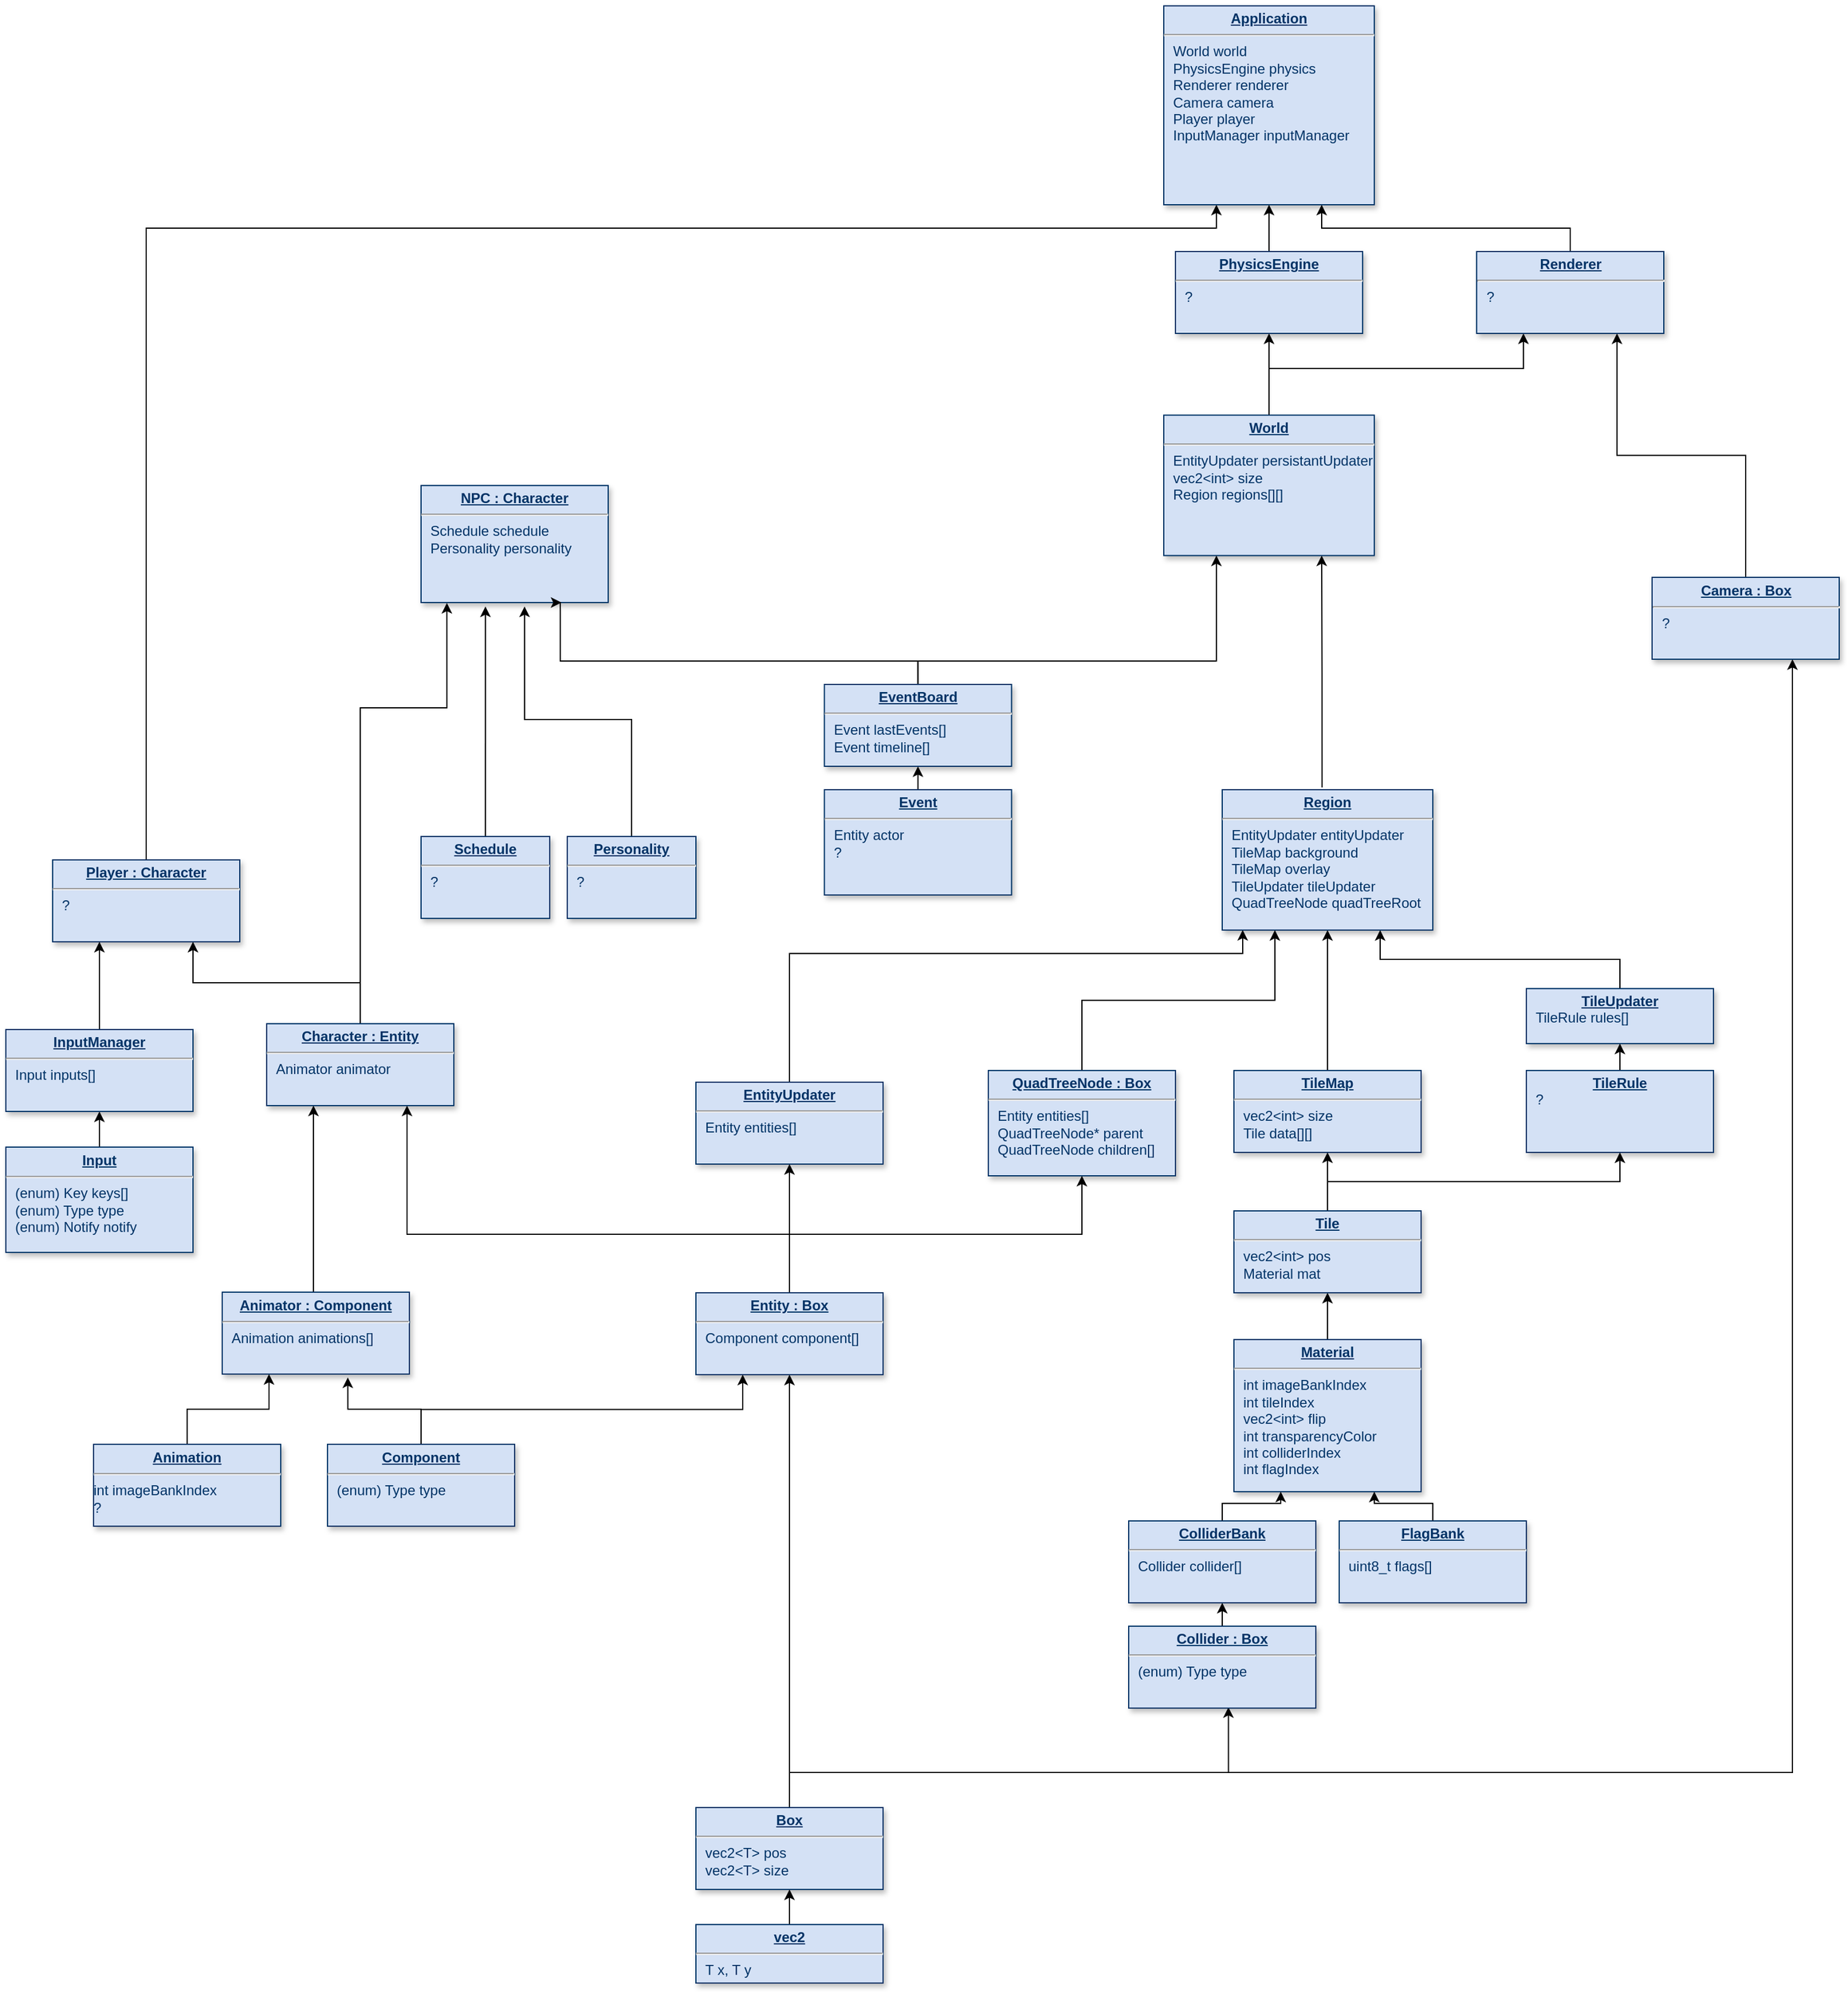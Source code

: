 <mxfile version="10.6.5" type="device"><diagram id="pbcYwBJ8F_FQ5i1mCFEA" name="Page-1"><mxGraphModel dx="2329" dy="2043" grid="1" gridSize="10" guides="1" tooltips="1" connect="1" arrows="1" fold="1" page="1" pageScale="1" pageWidth="827" pageHeight="1169" math="0" shadow="0"><root><mxCell id="0"/><mxCell id="1" parent="0"/><mxCell id="keHO9Vxm9vnt34lYYSG5-1" style="edgeStyle=orthogonalEdgeStyle;rounded=0;orthogonalLoop=1;jettySize=auto;html=1;exitX=0.5;exitY=0;exitDx=0;exitDy=0;entryX=0.5;entryY=1;entryDx=0;entryDy=0;" parent="1" source="keHO9Vxm9vnt34lYYSG5-2" target="keHO9Vxm9vnt34lYYSG5-6" edge="1"><mxGeometry relative="1" as="geometry"/></mxCell><mxCell id="keHO9Vxm9vnt34lYYSG5-2" value="&lt;p style=&quot;margin: 0px ; margin-top: 4px ; text-align: center ; text-decoration: underline&quot;&gt;&lt;strong&gt;vec2&lt;/strong&gt;&lt;/p&gt;&lt;hr&gt;&lt;p style=&quot;margin: 0px ; margin-left: 8px&quot;&gt;T x, T y&lt;/p&gt;" style="verticalAlign=top;align=left;overflow=fill;fontSize=12;fontFamily=Helvetica;html=1;strokeColor=#003366;shadow=1;fillColor=#D4E1F5;fontColor=#003366" parent="1" vertex="1"><mxGeometry x="2330" y="2160" width="160" height="50" as="geometry"/></mxCell><mxCell id="keHO9Vxm9vnt34lYYSG5-3" style="edgeStyle=orthogonalEdgeStyle;rounded=0;orthogonalLoop=1;jettySize=auto;html=1;exitX=0.5;exitY=0;exitDx=0;exitDy=0;entryX=0.5;entryY=1;entryDx=0;entryDy=0;" parent="1" source="keHO9Vxm9vnt34lYYSG5-6" target="keHO9Vxm9vnt34lYYSG5-21" edge="1"><mxGeometry relative="1" as="geometry"><Array as="points"><mxPoint x="2410" y="2060"/></Array></mxGeometry></mxCell><mxCell id="keHO9Vxm9vnt34lYYSG5-4" style="edgeStyle=orthogonalEdgeStyle;rounded=0;orthogonalLoop=1;jettySize=auto;html=1;exitX=0.5;exitY=0;exitDx=0;exitDy=0;entryX=0.75;entryY=1;entryDx=0;entryDy=0;" parent="1" source="keHO9Vxm9vnt34lYYSG5-6" target="keHO9Vxm9vnt34lYYSG5-45" edge="1"><mxGeometry relative="1" as="geometry"><Array as="points"><mxPoint x="2410" y="2030"/><mxPoint x="3268" y="2030"/></Array></mxGeometry></mxCell><mxCell id="keHO9Vxm9vnt34lYYSG5-5" style="edgeStyle=orthogonalEdgeStyle;rounded=0;orthogonalLoop=1;jettySize=auto;html=1;exitX=0.5;exitY=0;exitDx=0;exitDy=0;entryX=0.533;entryY=0.989;entryDx=0;entryDy=0;entryPerimeter=0;" parent="1" source="keHO9Vxm9vnt34lYYSG5-6" target="keHO9Vxm9vnt34lYYSG5-65" edge="1"><mxGeometry relative="1" as="geometry"><Array as="points"><mxPoint x="2410" y="2030"/><mxPoint x="2785" y="2030"/></Array></mxGeometry></mxCell><mxCell id="keHO9Vxm9vnt34lYYSG5-6" value="&lt;p style=&quot;margin: 0px ; margin-top: 4px ; text-align: center ; text-decoration: underline&quot;&gt;&lt;strong&gt;Box&lt;/strong&gt;&lt;/p&gt;&lt;hr&gt;&lt;p style=&quot;margin: 0px ; margin-left: 8px&quot;&gt;vec2&amp;lt;T&amp;gt; pos&lt;/p&gt;&lt;p style=&quot;margin: 0px ; margin-left: 8px&quot;&gt;vec2&amp;lt;T&amp;gt; size&lt;br&gt;&lt;/p&gt;" style="verticalAlign=top;align=left;overflow=fill;fontSize=12;fontFamily=Helvetica;html=1;strokeColor=#003366;shadow=1;fillColor=#D4E1F5;fontColor=#003366" parent="1" vertex="1"><mxGeometry x="2330" y="2060" width="160" height="70" as="geometry"/></mxCell><mxCell id="keHO9Vxm9vnt34lYYSG5-7" style="edgeStyle=orthogonalEdgeStyle;rounded=0;orthogonalLoop=1;jettySize=auto;html=1;exitX=0.5;exitY=0;exitDx=0;exitDy=0;entryX=0.5;entryY=1;entryDx=0;entryDy=0;" parent="1" source="keHO9Vxm9vnt34lYYSG5-8" target="keHO9Vxm9vnt34lYYSG5-11" edge="1"><mxGeometry relative="1" as="geometry"/></mxCell><mxCell id="keHO9Vxm9vnt34lYYSG5-8" value="&lt;p style=&quot;margin: 0px ; margin-top: 4px ; text-align: center ; text-decoration: underline&quot;&gt;&lt;strong&gt;Material&lt;/strong&gt;&lt;/p&gt;&lt;hr&gt;&lt;p style=&quot;margin: 0px ; margin-left: 8px&quot;&gt;int imageBankIndex&lt;/p&gt;&lt;p style=&quot;margin: 0px ; margin-left: 8px&quot;&gt;int tileIndex&lt;/p&gt;&lt;p style=&quot;margin: 0px ; margin-left: 8px&quot;&gt;vec2&amp;lt;int&amp;gt; flip&lt;/p&gt;&lt;p style=&quot;margin: 0px ; margin-left: 8px&quot;&gt;int transparencyColor&lt;/p&gt;&lt;p style=&quot;margin: 0px ; margin-left: 8px&quot;&gt;int colliderIndex&lt;/p&gt;&lt;p style=&quot;margin: 0px ; margin-left: 8px&quot;&gt;int flagIndex&lt;/p&gt;" style="verticalAlign=top;align=left;overflow=fill;fontSize=12;fontFamily=Helvetica;html=1;strokeColor=#003366;shadow=1;fillColor=#D4E1F5;fontColor=#003366" parent="1" vertex="1"><mxGeometry x="2790" y="1660" width="160" height="130" as="geometry"/></mxCell><mxCell id="keHO9Vxm9vnt34lYYSG5-9" style="edgeStyle=orthogonalEdgeStyle;rounded=0;orthogonalLoop=1;jettySize=auto;html=1;exitX=0.5;exitY=0;exitDx=0;exitDy=0;entryX=0.5;entryY=1;entryDx=0;entryDy=0;" parent="1" source="keHO9Vxm9vnt34lYYSG5-11" target="keHO9Vxm9vnt34lYYSG5-13" edge="1"><mxGeometry relative="1" as="geometry"/></mxCell><mxCell id="keHO9Vxm9vnt34lYYSG5-10" style="edgeStyle=orthogonalEdgeStyle;rounded=0;orthogonalLoop=1;jettySize=auto;html=1;exitX=0.5;exitY=0;exitDx=0;exitDy=0;entryX=0.5;entryY=1;entryDx=0;entryDy=0;" parent="1" source="keHO9Vxm9vnt34lYYSG5-11" target="keHO9Vxm9vnt34lYYSG5-15" edge="1"><mxGeometry relative="1" as="geometry"/></mxCell><mxCell id="keHO9Vxm9vnt34lYYSG5-11" value="&lt;p style=&quot;margin: 0px ; margin-top: 4px ; text-align: center ; text-decoration: underline&quot;&gt;&lt;strong&gt;Tile&lt;/strong&gt;&lt;/p&gt;&lt;hr&gt;&lt;p style=&quot;margin: 0px ; margin-left: 8px&quot;&gt;vec2&amp;lt;int&amp;gt; pos&lt;/p&gt;&lt;p style=&quot;margin: 0px ; margin-left: 8px&quot;&gt;Material mat&lt;/p&gt;" style="verticalAlign=top;align=left;overflow=fill;fontSize=12;fontFamily=Helvetica;html=1;strokeColor=#003366;shadow=1;fillColor=#D4E1F5;fontColor=#003366" parent="1" vertex="1"><mxGeometry x="2790" y="1550" width="160" height="70" as="geometry"/></mxCell><mxCell id="keHO9Vxm9vnt34lYYSG5-12" style="edgeStyle=orthogonalEdgeStyle;rounded=0;orthogonalLoop=1;jettySize=auto;html=1;exitX=0.5;exitY=0;exitDx=0;exitDy=0;entryX=0.5;entryY=1;entryDx=0;entryDy=0;" parent="1" source="keHO9Vxm9vnt34lYYSG5-13" target="keHO9Vxm9vnt34lYYSG5-40" edge="1"><mxGeometry relative="1" as="geometry"/></mxCell><mxCell id="keHO9Vxm9vnt34lYYSG5-13" value="&lt;p style=&quot;margin: 0px ; margin-top: 4px ; text-align: center ; text-decoration: underline&quot;&gt;&lt;strong&gt;TileMap&lt;/strong&gt;&lt;/p&gt;&lt;hr&gt;&lt;p style=&quot;margin: 0px ; margin-left: 8px&quot;&gt;vec2&amp;lt;int&amp;gt; size&lt;/p&gt;&lt;p style=&quot;margin: 0px ; margin-left: 8px&quot;&gt;Tile data[][]&lt;/p&gt;" style="verticalAlign=top;align=left;overflow=fill;fontSize=12;fontFamily=Helvetica;html=1;strokeColor=#003366;shadow=1;fillColor=#D4E1F5;fontColor=#003366" parent="1" vertex="1"><mxGeometry x="2790" y="1430" width="160" height="70" as="geometry"/></mxCell><mxCell id="keHO9Vxm9vnt34lYYSG5-14" style="edgeStyle=orthogonalEdgeStyle;rounded=0;orthogonalLoop=1;jettySize=auto;html=1;exitX=0.5;exitY=0;exitDx=0;exitDy=0;entryX=0.5;entryY=1;entryDx=0;entryDy=0;" parent="1" source="keHO9Vxm9vnt34lYYSG5-15" target="keHO9Vxm9vnt34lYYSG5-17" edge="1"><mxGeometry relative="1" as="geometry"/></mxCell><mxCell id="keHO9Vxm9vnt34lYYSG5-15" value="&lt;p style=&quot;margin: 0px ; margin-top: 4px ; text-align: center ; text-decoration: underline&quot;&gt;&lt;strong&gt;TileRule&lt;/strong&gt;&lt;/p&gt;&lt;p style=&quot;margin: 0px ; margin-left: 8px&quot;&gt;?&lt;/p&gt;" style="verticalAlign=top;align=left;overflow=fill;fontSize=12;fontFamily=Helvetica;html=1;strokeColor=#003366;shadow=1;fillColor=#D4E1F5;fontColor=#003366" parent="1" vertex="1"><mxGeometry x="3040" y="1430" width="160" height="70" as="geometry"/></mxCell><mxCell id="keHO9Vxm9vnt34lYYSG5-16" style="edgeStyle=orthogonalEdgeStyle;rounded=0;orthogonalLoop=1;jettySize=auto;html=1;exitX=0.5;exitY=0;exitDx=0;exitDy=0;entryX=0.75;entryY=1;entryDx=0;entryDy=0;" parent="1" source="keHO9Vxm9vnt34lYYSG5-17" target="keHO9Vxm9vnt34lYYSG5-40" edge="1"><mxGeometry relative="1" as="geometry"/></mxCell><mxCell id="keHO9Vxm9vnt34lYYSG5-17" value="&lt;p style=&quot;margin: 0px ; margin-top: 4px ; text-align: center ; text-decoration: underline&quot;&gt;&lt;strong&gt;TileUpdater&lt;/strong&gt;&lt;/p&gt;&lt;p style=&quot;margin: 0px ; margin-left: 8px&quot;&gt;TileRule rules[]&lt;/p&gt;" style="verticalAlign=top;align=left;overflow=fill;fontSize=12;fontFamily=Helvetica;html=1;strokeColor=#003366;shadow=1;fillColor=#D4E1F5;fontColor=#003366" parent="1" vertex="1"><mxGeometry x="3040" y="1360" width="160" height="47" as="geometry"/></mxCell><mxCell id="keHO9Vxm9vnt34lYYSG5-18" style="edgeStyle=orthogonalEdgeStyle;rounded=0;orthogonalLoop=1;jettySize=auto;html=1;exitX=0.5;exitY=0;exitDx=0;exitDy=0;entryX=0.5;entryY=1;entryDx=0;entryDy=0;" parent="1" source="keHO9Vxm9vnt34lYYSG5-21" target="keHO9Vxm9vnt34lYYSG5-30" edge="1"><mxGeometry relative="1" as="geometry"/></mxCell><mxCell id="keHO9Vxm9vnt34lYYSG5-19" style="edgeStyle=orthogonalEdgeStyle;rounded=0;orthogonalLoop=1;jettySize=auto;html=1;exitX=0.5;exitY=0;exitDx=0;exitDy=0;entryX=0.5;entryY=1;entryDx=0;entryDy=0;" parent="1" source="keHO9Vxm9vnt34lYYSG5-21" target="keHO9Vxm9vnt34lYYSG5-38" edge="1"><mxGeometry relative="1" as="geometry"><Array as="points"><mxPoint x="2410" y="1540"/><mxPoint x="2410" y="1540"/></Array></mxGeometry></mxCell><mxCell id="keHO9Vxm9vnt34lYYSG5-20" style="edgeStyle=orthogonalEdgeStyle;rounded=0;orthogonalLoop=1;jettySize=auto;html=1;exitX=0.5;exitY=0;exitDx=0;exitDy=0;entryX=0.75;entryY=1;entryDx=0;entryDy=0;" parent="1" source="keHO9Vxm9vnt34lYYSG5-21" target="keHO9Vxm9vnt34lYYSG5-33" edge="1"><mxGeometry relative="1" as="geometry"><Array as="points"><mxPoint x="2410" y="1570"/><mxPoint x="2083" y="1570"/></Array></mxGeometry></mxCell><mxCell id="keHO9Vxm9vnt34lYYSG5-21" value="&lt;p style=&quot;margin: 0px ; margin-top: 4px ; text-align: center ; text-decoration: underline&quot;&gt;&lt;strong&gt;Entity : Box&lt;/strong&gt;&lt;/p&gt;&lt;hr&gt;&lt;p style=&quot;margin: 0px ; margin-left: 8px&quot;&gt;Component component[]&lt;/p&gt;" style="verticalAlign=top;align=left;overflow=fill;fontSize=12;fontFamily=Helvetica;html=1;strokeColor=#003366;shadow=1;fillColor=#D4E1F5;fontColor=#003366" parent="1" vertex="1"><mxGeometry x="2330" y="1620" width="160" height="70" as="geometry"/></mxCell><mxCell id="keHO9Vxm9vnt34lYYSG5-22" style="edgeStyle=orthogonalEdgeStyle;rounded=0;orthogonalLoop=1;jettySize=auto;html=1;exitX=0.5;exitY=0;exitDx=0;exitDy=0;entryX=0.671;entryY=1.041;entryDx=0;entryDy=0;entryPerimeter=0;" parent="1" source="keHO9Vxm9vnt34lYYSG5-24" target="keHO9Vxm9vnt34lYYSG5-28" edge="1"><mxGeometry relative="1" as="geometry"/></mxCell><mxCell id="keHO9Vxm9vnt34lYYSG5-23" style="edgeStyle=orthogonalEdgeStyle;rounded=0;orthogonalLoop=1;jettySize=auto;html=1;exitX=0.5;exitY=0;exitDx=0;exitDy=0;entryX=0.25;entryY=1;entryDx=0;entryDy=0;" parent="1" source="keHO9Vxm9vnt34lYYSG5-24" target="keHO9Vxm9vnt34lYYSG5-21" edge="1"><mxGeometry relative="1" as="geometry"/></mxCell><mxCell id="keHO9Vxm9vnt34lYYSG5-24" value="&lt;p style=&quot;margin: 0px ; margin-top: 4px ; text-align: center ; text-decoration: underline&quot;&gt;&lt;strong&gt;Component&lt;/strong&gt;&lt;/p&gt;&lt;hr&gt;&lt;p style=&quot;margin: 0px ; margin-left: 8px&quot;&gt;(enum) Type type&lt;/p&gt;" style="verticalAlign=top;align=left;overflow=fill;fontSize=12;fontFamily=Helvetica;html=1;strokeColor=#003366;shadow=1;fillColor=#D4E1F5;fontColor=#003366" parent="1" vertex="1"><mxGeometry x="2015" y="1749.5" width="160" height="70" as="geometry"/></mxCell><mxCell id="keHO9Vxm9vnt34lYYSG5-25" style="edgeStyle=orthogonalEdgeStyle;rounded=0;orthogonalLoop=1;jettySize=auto;html=1;exitX=0.5;exitY=0;exitDx=0;exitDy=0;entryX=0.25;entryY=1;entryDx=0;entryDy=0;" parent="1" source="keHO9Vxm9vnt34lYYSG5-26" target="keHO9Vxm9vnt34lYYSG5-28" edge="1"><mxGeometry relative="1" as="geometry"/></mxCell><mxCell id="keHO9Vxm9vnt34lYYSG5-26" value="&lt;p style=&quot;margin: 0px ; margin-top: 4px ; text-align: center ; text-decoration: underline&quot;&gt;&lt;strong&gt;Animation&lt;/strong&gt;&lt;/p&gt;&lt;hr&gt;int imageBankIndex&lt;br&gt;&lt;span&gt;?&lt;/span&gt;&lt;br&gt;" style="verticalAlign=top;align=left;overflow=fill;fontSize=12;fontFamily=Helvetica;html=1;strokeColor=#003366;shadow=1;fillColor=#D4E1F5;fontColor=#003366" parent="1" vertex="1"><mxGeometry x="1815" y="1749.5" width="160" height="70" as="geometry"/></mxCell><mxCell id="keHO9Vxm9vnt34lYYSG5-27" style="edgeStyle=orthogonalEdgeStyle;rounded=0;orthogonalLoop=1;jettySize=auto;html=1;exitX=0.5;exitY=0;exitDx=0;exitDy=0;entryX=0.25;entryY=1;entryDx=0;entryDy=0;" parent="1" source="keHO9Vxm9vnt34lYYSG5-28" target="keHO9Vxm9vnt34lYYSG5-33" edge="1"><mxGeometry relative="1" as="geometry"><Array as="points"><mxPoint x="2003" y="1619"/></Array><mxPoint x="2382.333" y="1459.833" as="targetPoint"/></mxGeometry></mxCell><mxCell id="keHO9Vxm9vnt34lYYSG5-28" value="&lt;p style=&quot;margin: 0px ; margin-top: 4px ; text-align: center ; text-decoration: underline&quot;&gt;&lt;strong&gt;Animator : Component&lt;/strong&gt;&lt;/p&gt;&lt;hr&gt;&lt;p style=&quot;margin: 0px ; margin-left: 8px&quot;&gt;Animation animations[]&lt;/p&gt;" style="verticalAlign=top;align=left;overflow=fill;fontSize=12;fontFamily=Helvetica;html=1;strokeColor=#003366;shadow=1;fillColor=#D4E1F5;fontColor=#003366" parent="1" vertex="1"><mxGeometry x="1925" y="1619.5" width="160" height="70" as="geometry"/></mxCell><mxCell id="keHO9Vxm9vnt34lYYSG5-29" style="edgeStyle=orthogonalEdgeStyle;rounded=0;orthogonalLoop=1;jettySize=auto;html=1;exitX=0.5;exitY=0;exitDx=0;exitDy=0;entryX=0.25;entryY=1;entryDx=0;entryDy=0;" parent="1" source="keHO9Vxm9vnt34lYYSG5-30" target="keHO9Vxm9vnt34lYYSG5-40" edge="1"><mxGeometry relative="1" as="geometry"/></mxCell><mxCell id="keHO9Vxm9vnt34lYYSG5-30" value="&lt;p style=&quot;margin: 0px ; margin-top: 4px ; text-align: center ; text-decoration: underline&quot;&gt;&lt;strong&gt;QuadTreeNode : Box&lt;/strong&gt;&lt;/p&gt;&lt;hr&gt;&lt;p style=&quot;margin: 0px ; margin-left: 8px&quot;&gt;Entity entities[]&lt;/p&gt;&lt;p style=&quot;margin: 0px ; margin-left: 8px&quot;&gt;QuadTreeNode* parent&lt;br&gt;&lt;/p&gt;&lt;p style=&quot;margin: 0px ; margin-left: 8px&quot;&gt;QuadTreeNode children[]&lt;/p&gt;" style="verticalAlign=top;align=left;overflow=fill;fontSize=12;fontFamily=Helvetica;html=1;strokeColor=#003366;shadow=1;fillColor=#D4E1F5;fontColor=#003366" parent="1" vertex="1"><mxGeometry x="2580" y="1430" width="160" height="90" as="geometry"/></mxCell><mxCell id="keHO9Vxm9vnt34lYYSG5-31" style="edgeStyle=orthogonalEdgeStyle;rounded=0;orthogonalLoop=1;jettySize=auto;html=1;exitX=0.5;exitY=0;exitDx=0;exitDy=0;entryX=0.138;entryY=1.004;entryDx=0;entryDy=0;entryPerimeter=0;" parent="1" source="keHO9Vxm9vnt34lYYSG5-33" target="keHO9Vxm9vnt34lYYSG5-34" edge="1"><mxGeometry relative="1" as="geometry"><Array as="points"><mxPoint x="2043" y="1120"/><mxPoint x="2117" y="1120"/></Array></mxGeometry></mxCell><mxCell id="keHO9Vxm9vnt34lYYSG5-32" style="edgeStyle=orthogonalEdgeStyle;rounded=0;orthogonalLoop=1;jettySize=auto;html=1;exitX=0.5;exitY=0;exitDx=0;exitDy=0;entryX=0.75;entryY=1;entryDx=0;entryDy=0;" parent="1" source="keHO9Vxm9vnt34lYYSG5-33" target="keHO9Vxm9vnt34lYYSG5-36" edge="1"><mxGeometry relative="1" as="geometry"/></mxCell><mxCell id="keHO9Vxm9vnt34lYYSG5-33" value="&lt;p style=&quot;margin: 0px ; margin-top: 4px ; text-align: center ; text-decoration: underline&quot;&gt;&lt;strong&gt;Character : Entity&lt;/strong&gt;&lt;/p&gt;&lt;hr&gt;&lt;p style=&quot;margin: 0px ; margin-left: 8px&quot;&gt;Animator animator&lt;/p&gt;" style="verticalAlign=top;align=left;overflow=fill;fontSize=12;fontFamily=Helvetica;html=1;strokeColor=#003366;shadow=1;fillColor=#D4E1F5;fontColor=#003366" parent="1" vertex="1"><mxGeometry x="1963" y="1390" width="160" height="70" as="geometry"/></mxCell><mxCell id="keHO9Vxm9vnt34lYYSG5-34" value="&lt;p style=&quot;margin: 0px ; margin-top: 4px ; text-align: center ; text-decoration: underline&quot;&gt;&lt;strong&gt;NPC : Character&lt;/strong&gt;&lt;/p&gt;&lt;hr&gt;&lt;p style=&quot;margin: 0px ; margin-left: 8px&quot;&gt;Schedule schedule&lt;/p&gt;&lt;p style=&quot;margin: 0px ; margin-left: 8px&quot;&gt;Personality personality&lt;/p&gt;" style="verticalAlign=top;align=left;overflow=fill;fontSize=12;fontFamily=Helvetica;html=1;strokeColor=#003366;shadow=1;fillColor=#D4E1F5;fontColor=#003366" parent="1" vertex="1"><mxGeometry x="2095" y="930" width="160" height="100" as="geometry"/></mxCell><mxCell id="keHO9Vxm9vnt34lYYSG5-35" style="edgeStyle=orthogonalEdgeStyle;rounded=0;orthogonalLoop=1;jettySize=auto;html=1;exitX=0.5;exitY=0;exitDx=0;exitDy=0;entryX=0.25;entryY=1;entryDx=0;entryDy=0;" parent="1" source="keHO9Vxm9vnt34lYYSG5-36" target="keHO9Vxm9vnt34lYYSG5-50" edge="1"><mxGeometry relative="1" as="geometry"><Array as="points"><mxPoint x="1860" y="710"/><mxPoint x="2775" y="710"/></Array></mxGeometry></mxCell><mxCell id="keHO9Vxm9vnt34lYYSG5-36" value="&lt;p style=&quot;margin: 0px ; margin-top: 4px ; text-align: center ; text-decoration: underline&quot;&gt;&lt;strong&gt;Player : Character&lt;/strong&gt;&lt;/p&gt;&lt;hr&gt;&lt;p style=&quot;margin: 0px ; margin-left: 8px&quot;&gt;?&lt;/p&gt;" style="verticalAlign=top;align=left;overflow=fill;fontSize=12;fontFamily=Helvetica;html=1;strokeColor=#003366;shadow=1;fillColor=#D4E1F5;fontColor=#003366" parent="1" vertex="1"><mxGeometry x="1780" y="1250" width="160" height="70" as="geometry"/></mxCell><mxCell id="keHO9Vxm9vnt34lYYSG5-70" style="edgeStyle=orthogonalEdgeStyle;rounded=0;orthogonalLoop=1;jettySize=auto;html=1;exitX=0.5;exitY=0;exitDx=0;exitDy=0;entryX=0.097;entryY=0.999;entryDx=0;entryDy=0;entryPerimeter=0;" parent="1" source="keHO9Vxm9vnt34lYYSG5-38" target="keHO9Vxm9vnt34lYYSG5-40" edge="1"><mxGeometry relative="1" as="geometry"><Array as="points"><mxPoint x="2410" y="1330"/><mxPoint x="2798" y="1330"/></Array></mxGeometry></mxCell><mxCell id="keHO9Vxm9vnt34lYYSG5-38" value="&lt;p style=&quot;margin: 0px ; margin-top: 4px ; text-align: center ; text-decoration: underline&quot;&gt;&lt;strong&gt;EntityUpdater&lt;/strong&gt;&lt;/p&gt;&lt;hr&gt;&lt;p style=&quot;margin: 0px ; margin-left: 8px&quot;&gt;Entity entities[]&lt;/p&gt;" style="verticalAlign=top;align=left;overflow=fill;fontSize=12;fontFamily=Helvetica;html=1;strokeColor=#003366;shadow=1;fillColor=#D4E1F5;fontColor=#003366" parent="1" vertex="1"><mxGeometry x="2330" y="1440" width="160" height="70" as="geometry"/></mxCell><mxCell id="keHO9Vxm9vnt34lYYSG5-39" style="edgeStyle=orthogonalEdgeStyle;rounded=0;orthogonalLoop=1;jettySize=auto;html=1;entryX=0.75;entryY=1;entryDx=0;entryDy=0;exitX=0.474;exitY=-0.017;exitDx=0;exitDy=0;exitPerimeter=0;" parent="1" source="keHO9Vxm9vnt34lYYSG5-40" target="keHO9Vxm9vnt34lYYSG5-43" edge="1"><mxGeometry relative="1" as="geometry"><mxPoint x="2865" y="1150" as="sourcePoint"/></mxGeometry></mxCell><mxCell id="keHO9Vxm9vnt34lYYSG5-40" value="&lt;p style=&quot;margin: 0px ; margin-top: 4px ; text-align: center ; text-decoration: underline&quot;&gt;&lt;strong&gt;Region&lt;/strong&gt;&lt;/p&gt;&lt;hr&gt;&lt;p style=&quot;margin: 0px ; margin-left: 8px&quot;&gt;EntityUpdater entityUpdater&lt;/p&gt;&lt;p style=&quot;margin: 0px ; margin-left: 8px&quot;&gt;TileMap background&lt;/p&gt;&lt;p style=&quot;margin: 0px ; margin-left: 8px&quot;&gt;TileMap overlay&lt;/p&gt;&lt;p style=&quot;margin: 0px ; margin-left: 8px&quot;&gt;TileUpdater tileUpdater&lt;/p&gt;&lt;p style=&quot;margin: 0px ; margin-left: 8px&quot;&gt;QuadTreeNode quadTreeRoot&lt;/p&gt;" style="verticalAlign=top;align=left;overflow=fill;fontSize=12;fontFamily=Helvetica;html=1;strokeColor=#003366;shadow=1;fillColor=#D4E1F5;fontColor=#003366" parent="1" vertex="1"><mxGeometry x="2780" y="1190" width="180" height="120" as="geometry"/></mxCell><mxCell id="keHO9Vxm9vnt34lYYSG5-41" style="edgeStyle=orthogonalEdgeStyle;rounded=0;orthogonalLoop=1;jettySize=auto;html=1;exitX=0.5;exitY=0;exitDx=0;exitDy=0;entryX=0.25;entryY=1;entryDx=0;entryDy=0;" parent="1" source="keHO9Vxm9vnt34lYYSG5-43" target="keHO9Vxm9vnt34lYYSG5-47" edge="1"><mxGeometry relative="1" as="geometry"><Array as="points"><mxPoint x="2820" y="830"/><mxPoint x="3038" y="830"/></Array></mxGeometry></mxCell><mxCell id="keHO9Vxm9vnt34lYYSG5-42" style="edgeStyle=orthogonalEdgeStyle;rounded=0;orthogonalLoop=1;jettySize=auto;html=1;exitX=0.5;exitY=0;exitDx=0;exitDy=0;entryX=0.5;entryY=1;entryDx=0;entryDy=0;" parent="1" source="keHO9Vxm9vnt34lYYSG5-43" target="keHO9Vxm9vnt34lYYSG5-49" edge="1"><mxGeometry relative="1" as="geometry"/></mxCell><mxCell id="keHO9Vxm9vnt34lYYSG5-43" value="&lt;p style=&quot;margin: 0px ; margin-top: 4px ; text-align: center ; text-decoration: underline&quot;&gt;&lt;strong&gt;World&lt;/strong&gt;&lt;/p&gt;&lt;hr&gt;&lt;p style=&quot;margin: 0px ; margin-left: 8px&quot;&gt;EntityUpdater persistantUpdater&lt;/p&gt;&lt;p style=&quot;margin: 0px ; margin-left: 8px&quot;&gt;vec2&amp;lt;int&amp;gt; size&lt;/p&gt;&lt;p style=&quot;margin: 0px ; margin-left: 8px&quot;&gt;Region regions[][]&lt;/p&gt;" style="verticalAlign=top;align=left;overflow=fill;fontSize=12;fontFamily=Helvetica;html=1;strokeColor=#003366;shadow=1;fillColor=#D4E1F5;fontColor=#003366" parent="1" vertex="1"><mxGeometry x="2730" y="869.833" width="180" height="120" as="geometry"/></mxCell><mxCell id="keHO9Vxm9vnt34lYYSG5-44" style="edgeStyle=orthogonalEdgeStyle;rounded=0;orthogonalLoop=1;jettySize=auto;html=1;exitX=0.5;exitY=0;exitDx=0;exitDy=0;entryX=0.75;entryY=1;entryDx=0;entryDy=0;" parent="1" source="keHO9Vxm9vnt34lYYSG5-45" target="keHO9Vxm9vnt34lYYSG5-47" edge="1"><mxGeometry relative="1" as="geometry"/></mxCell><mxCell id="keHO9Vxm9vnt34lYYSG5-45" value="&lt;p style=&quot;margin: 0px ; margin-top: 4px ; text-align: center ; text-decoration: underline&quot;&gt;&lt;strong&gt;Camera : Box&lt;/strong&gt;&lt;/p&gt;&lt;hr&gt;&lt;p style=&quot;margin: 0px ; margin-left: 8px&quot;&gt;?&lt;/p&gt;" style="verticalAlign=top;align=left;overflow=fill;fontSize=12;fontFamily=Helvetica;html=1;strokeColor=#003366;shadow=1;fillColor=#D4E1F5;fontColor=#003366" parent="1" vertex="1"><mxGeometry x="3147.5" y="1008.5" width="160" height="70" as="geometry"/></mxCell><mxCell id="keHO9Vxm9vnt34lYYSG5-46" style="edgeStyle=orthogonalEdgeStyle;rounded=0;orthogonalLoop=1;jettySize=auto;html=1;exitX=0.5;exitY=0;exitDx=0;exitDy=0;entryX=0.75;entryY=1;entryDx=0;entryDy=0;" parent="1" source="keHO9Vxm9vnt34lYYSG5-47" target="keHO9Vxm9vnt34lYYSG5-50" edge="1"><mxGeometry relative="1" as="geometry"><Array as="points"><mxPoint x="3077" y="730"/><mxPoint x="3077" y="710"/><mxPoint x="2865" y="710"/></Array></mxGeometry></mxCell><mxCell id="keHO9Vxm9vnt34lYYSG5-47" value="&lt;p style=&quot;margin: 0px ; margin-top: 4px ; text-align: center ; text-decoration: underline&quot;&gt;&lt;strong&gt;Renderer&lt;/strong&gt;&lt;/p&gt;&lt;hr&gt;&lt;p style=&quot;margin: 0px ; margin-left: 8px&quot;&gt;?&lt;/p&gt;" style="verticalAlign=top;align=left;overflow=fill;fontSize=12;fontFamily=Helvetica;html=1;strokeColor=#003366;shadow=1;fillColor=#D4E1F5;fontColor=#003366" parent="1" vertex="1"><mxGeometry x="2997.5" y="730" width="160" height="70" as="geometry"/></mxCell><mxCell id="keHO9Vxm9vnt34lYYSG5-48" style="edgeStyle=orthogonalEdgeStyle;rounded=0;orthogonalLoop=1;jettySize=auto;html=1;exitX=0.5;exitY=0;exitDx=0;exitDy=0;entryX=0.5;entryY=1;entryDx=0;entryDy=0;" parent="1" source="keHO9Vxm9vnt34lYYSG5-49" target="keHO9Vxm9vnt34lYYSG5-50" edge="1"><mxGeometry relative="1" as="geometry"/></mxCell><mxCell id="keHO9Vxm9vnt34lYYSG5-49" value="&lt;p style=&quot;margin: 0px ; margin-top: 4px ; text-align: center ; text-decoration: underline&quot;&gt;&lt;strong&gt;PhysicsEngine&lt;/strong&gt;&lt;/p&gt;&lt;hr&gt;&lt;p style=&quot;margin: 0px ; margin-left: 8px&quot;&gt;?&lt;/p&gt;" style="verticalAlign=top;align=left;overflow=fill;fontSize=12;fontFamily=Helvetica;html=1;strokeColor=#003366;shadow=1;fillColor=#D4E1F5;fontColor=#003366" parent="1" vertex="1"><mxGeometry x="2740" y="730" width="160" height="70" as="geometry"/></mxCell><mxCell id="keHO9Vxm9vnt34lYYSG5-50" value="&lt;p style=&quot;margin: 0px ; margin-top: 4px ; text-align: center ; text-decoration: underline&quot;&gt;&lt;strong&gt;Application&lt;/strong&gt;&lt;/p&gt;&lt;hr&gt;&lt;p style=&quot;margin: 0px ; margin-left: 8px&quot;&gt;World world&lt;/p&gt;&lt;p style=&quot;margin: 0px ; margin-left: 8px&quot;&gt;PhysicsEngine physics&lt;/p&gt;&lt;p style=&quot;margin: 0px ; margin-left: 8px&quot;&gt;Renderer renderer&lt;/p&gt;&lt;p style=&quot;margin: 0px ; margin-left: 8px&quot;&gt;Camera camera&lt;/p&gt;&lt;p style=&quot;margin: 0px ; margin-left: 8px&quot;&gt;Player player&lt;/p&gt;&lt;p style=&quot;margin: 0px ; margin-left: 8px&quot;&gt;InputManager inputManager&lt;/p&gt;" style="verticalAlign=top;align=left;overflow=fill;fontSize=12;fontFamily=Helvetica;html=1;strokeColor=#003366;shadow=1;fillColor=#D4E1F5;fontColor=#003366" parent="1" vertex="1"><mxGeometry x="2730" y="520" width="180" height="170" as="geometry"/></mxCell><mxCell id="keHO9Vxm9vnt34lYYSG5-51" style="edgeStyle=orthogonalEdgeStyle;rounded=0;orthogonalLoop=1;jettySize=auto;html=1;exitX=0.5;exitY=0;exitDx=0;exitDy=0;entryX=0.5;entryY=1;entryDx=0;entryDy=0;" parent="1" source="keHO9Vxm9vnt34lYYSG5-52" target="keHO9Vxm9vnt34lYYSG5-54" edge="1"><mxGeometry relative="1" as="geometry"/></mxCell><mxCell id="keHO9Vxm9vnt34lYYSG5-52" value="&lt;p style=&quot;margin: 0px ; margin-top: 4px ; text-align: center ; text-decoration: underline&quot;&gt;&lt;strong&gt;Input&lt;/strong&gt;&lt;/p&gt;&lt;hr&gt;&lt;p style=&quot;margin: 0px ; margin-left: 8px&quot;&gt;(enum) Key keys[]&lt;/p&gt;&lt;p style=&quot;margin: 0px ; margin-left: 8px&quot;&gt;(enum) Type type&lt;/p&gt;&lt;p style=&quot;margin: 0px ; margin-left: 8px&quot;&gt;(enum) Notify notify&lt;/p&gt;" style="verticalAlign=top;align=left;overflow=fill;fontSize=12;fontFamily=Helvetica;html=1;strokeColor=#003366;shadow=1;fillColor=#D4E1F5;fontColor=#003366" parent="1" vertex="1"><mxGeometry x="1740" y="1495.5" width="160" height="90" as="geometry"/></mxCell><mxCell id="keHO9Vxm9vnt34lYYSG5-53" style="edgeStyle=orthogonalEdgeStyle;rounded=0;orthogonalLoop=1;jettySize=auto;html=1;exitX=0.5;exitY=0;exitDx=0;exitDy=0;entryX=0.25;entryY=1;entryDx=0;entryDy=0;" parent="1" source="keHO9Vxm9vnt34lYYSG5-54" target="keHO9Vxm9vnt34lYYSG5-36" edge="1"><mxGeometry relative="1" as="geometry"/></mxCell><mxCell id="keHO9Vxm9vnt34lYYSG5-54" value="&lt;p style=&quot;margin: 0px ; margin-top: 4px ; text-align: center ; text-decoration: underline&quot;&gt;&lt;strong&gt;InputManager&lt;/strong&gt;&lt;/p&gt;&lt;hr&gt;&lt;p style=&quot;margin: 0px ; margin-left: 8px&quot;&gt;Input inputs[]&lt;/p&gt;" style="verticalAlign=top;align=left;overflow=fill;fontSize=12;fontFamily=Helvetica;html=1;strokeColor=#003366;shadow=1;fillColor=#D4E1F5;fontColor=#003366" parent="1" vertex="1"><mxGeometry x="1740" y="1395" width="160" height="70" as="geometry"/></mxCell><mxCell id="keHO9Vxm9vnt34lYYSG5-55" style="edgeStyle=orthogonalEdgeStyle;rounded=0;orthogonalLoop=1;jettySize=auto;html=1;exitX=0.5;exitY=0;exitDx=0;exitDy=0;entryX=0.5;entryY=1;entryDx=0;entryDy=0;" parent="1" source="keHO9Vxm9vnt34lYYSG5-56" target="keHO9Vxm9vnt34lYYSG5-59" edge="1"><mxGeometry relative="1" as="geometry"/></mxCell><mxCell id="keHO9Vxm9vnt34lYYSG5-56" value="&lt;p style=&quot;margin: 0px ; margin-top: 4px ; text-align: center ; text-decoration: underline&quot;&gt;&lt;strong&gt;Event&lt;/strong&gt;&lt;/p&gt;&lt;hr&gt;&lt;p style=&quot;margin: 0px ; margin-left: 8px&quot;&gt;Entity actor&lt;/p&gt;&lt;p style=&quot;margin: 0px ; margin-left: 8px&quot;&gt;?&lt;/p&gt;" style="verticalAlign=top;align=left;overflow=fill;fontSize=12;fontFamily=Helvetica;html=1;strokeColor=#003366;shadow=1;fillColor=#D4E1F5;fontColor=#003366" parent="1" vertex="1"><mxGeometry x="2439.833" y="1190" width="160" height="90" as="geometry"/></mxCell><mxCell id="keHO9Vxm9vnt34lYYSG5-57" style="edgeStyle=orthogonalEdgeStyle;rounded=0;orthogonalLoop=1;jettySize=auto;html=1;exitX=0.5;exitY=0;exitDx=0;exitDy=0;entryX=0.25;entryY=1;entryDx=0;entryDy=0;" parent="1" source="keHO9Vxm9vnt34lYYSG5-59" target="keHO9Vxm9vnt34lYYSG5-43" edge="1"><mxGeometry relative="1" as="geometry"><Array as="points"><mxPoint x="2520" y="1080"/><mxPoint x="2775" y="1080"/></Array></mxGeometry></mxCell><mxCell id="keHO9Vxm9vnt34lYYSG5-58" style="edgeStyle=orthogonalEdgeStyle;rounded=0;orthogonalLoop=1;jettySize=auto;html=1;exitX=0.5;exitY=0;exitDx=0;exitDy=0;entryX=0.75;entryY=1;entryDx=0;entryDy=0;" parent="1" source="keHO9Vxm9vnt34lYYSG5-59" target="keHO9Vxm9vnt34lYYSG5-34" edge="1"><mxGeometry relative="1" as="geometry"><Array as="points"><mxPoint x="2519" y="1080"/><mxPoint x="2214" y="1080"/></Array></mxGeometry></mxCell><mxCell id="keHO9Vxm9vnt34lYYSG5-59" value="&lt;p style=&quot;margin: 0px ; margin-top: 4px ; text-align: center ; text-decoration: underline&quot;&gt;&lt;strong&gt;EventBoard&lt;/strong&gt;&lt;/p&gt;&lt;hr&gt;&lt;p style=&quot;margin: 0px ; margin-left: 8px&quot;&gt;Event lastEvents[]&lt;/p&gt;&lt;p style=&quot;margin: 0px ; margin-left: 8px&quot;&gt;Event timeline[]&lt;/p&gt;" style="verticalAlign=top;align=left;overflow=fill;fontSize=12;fontFamily=Helvetica;html=1;strokeColor=#003366;shadow=1;fillColor=#D4E1F5;fontColor=#003366" parent="1" vertex="1"><mxGeometry x="2439.833" y="1100" width="160" height="70" as="geometry"/></mxCell><mxCell id="keHO9Vxm9vnt34lYYSG5-60" style="edgeStyle=orthogonalEdgeStyle;rounded=0;orthogonalLoop=1;jettySize=auto;html=1;exitX=0.5;exitY=0;exitDx=0;exitDy=0;entryX=0.344;entryY=1.034;entryDx=0;entryDy=0;entryPerimeter=0;" parent="1" source="keHO9Vxm9vnt34lYYSG5-61" target="keHO9Vxm9vnt34lYYSG5-34" edge="1"><mxGeometry relative="1" as="geometry"/></mxCell><mxCell id="keHO9Vxm9vnt34lYYSG5-61" value="&lt;p style=&quot;margin: 0px ; margin-top: 4px ; text-align: center ; text-decoration: underline&quot;&gt;&lt;strong&gt;Schedule&lt;/strong&gt;&lt;/p&gt;&lt;hr&gt;&lt;p style=&quot;margin: 0px ; margin-left: 8px&quot;&gt;?&lt;/p&gt;" style="verticalAlign=top;align=left;overflow=fill;fontSize=12;fontFamily=Helvetica;html=1;strokeColor=#003366;shadow=1;fillColor=#D4E1F5;fontColor=#003366" parent="1" vertex="1"><mxGeometry x="2095" y="1230" width="110" height="70" as="geometry"/></mxCell><mxCell id="keHO9Vxm9vnt34lYYSG5-62" style="edgeStyle=orthogonalEdgeStyle;rounded=0;orthogonalLoop=1;jettySize=auto;html=1;exitX=0.5;exitY=0;exitDx=0;exitDy=0;entryX=0.553;entryY=1.034;entryDx=0;entryDy=0;entryPerimeter=0;" parent="1" source="keHO9Vxm9vnt34lYYSG5-63" target="keHO9Vxm9vnt34lYYSG5-34" edge="1"><mxGeometry relative="1" as="geometry"/></mxCell><mxCell id="keHO9Vxm9vnt34lYYSG5-63" value="&lt;p style=&quot;margin: 0px ; margin-top: 4px ; text-align: center ; text-decoration: underline&quot;&gt;&lt;strong&gt;Personality&lt;/strong&gt;&lt;/p&gt;&lt;hr&gt;&lt;p style=&quot;margin: 0px ; margin-left: 8px&quot;&gt;?&lt;/p&gt;" style="verticalAlign=top;align=left;overflow=fill;fontSize=12;fontFamily=Helvetica;html=1;strokeColor=#003366;shadow=1;fillColor=#D4E1F5;fontColor=#003366" parent="1" vertex="1"><mxGeometry x="2220" y="1230" width="110" height="70" as="geometry"/></mxCell><mxCell id="keHO9Vxm9vnt34lYYSG5-64" style="edgeStyle=orthogonalEdgeStyle;rounded=0;orthogonalLoop=1;jettySize=auto;html=1;exitX=0.5;exitY=0;exitDx=0;exitDy=0;entryX=0.5;entryY=1;entryDx=0;entryDy=0;" parent="1" source="keHO9Vxm9vnt34lYYSG5-65" target="keHO9Vxm9vnt34lYYSG5-67" edge="1"><mxGeometry relative="1" as="geometry"/></mxCell><mxCell id="keHO9Vxm9vnt34lYYSG5-65" value="&lt;p style=&quot;margin: 0px ; margin-top: 4px ; text-align: center ; text-decoration: underline&quot;&gt;&lt;strong&gt;Collider : Box&lt;/strong&gt;&lt;/p&gt;&lt;hr&gt;&lt;p style=&quot;margin: 0px ; margin-left: 8px&quot;&gt;(enum) Type type&lt;/p&gt;" style="verticalAlign=top;align=left;overflow=fill;fontSize=12;fontFamily=Helvetica;html=1;strokeColor=#003366;shadow=1;fillColor=#D4E1F5;fontColor=#003366" parent="1" vertex="1"><mxGeometry x="2700" y="1905" width="160" height="70" as="geometry"/></mxCell><mxCell id="keHO9Vxm9vnt34lYYSG5-66" style="edgeStyle=orthogonalEdgeStyle;rounded=0;orthogonalLoop=1;jettySize=auto;html=1;entryX=0.25;entryY=1;entryDx=0;entryDy=0;" parent="1" source="keHO9Vxm9vnt34lYYSG5-67" target="keHO9Vxm9vnt34lYYSG5-8" edge="1"><mxGeometry relative="1" as="geometry"><Array as="points"><mxPoint x="2780" y="1800"/><mxPoint x="2830" y="1800"/></Array></mxGeometry></mxCell><mxCell id="keHO9Vxm9vnt34lYYSG5-67" value="&lt;p style=&quot;margin: 0px ; margin-top: 4px ; text-align: center ; text-decoration: underline&quot;&gt;&lt;strong&gt;ColliderBank&lt;/strong&gt;&lt;/p&gt;&lt;hr&gt;&lt;p style=&quot;margin: 0px ; margin-left: 8px&quot;&gt;Collider collider[]&lt;/p&gt;" style="verticalAlign=top;align=left;overflow=fill;fontSize=12;fontFamily=Helvetica;html=1;strokeColor=#003366;shadow=1;fillColor=#D4E1F5;fontColor=#003366" parent="1" vertex="1"><mxGeometry x="2700" y="1815" width="160" height="70" as="geometry"/></mxCell><mxCell id="keHO9Vxm9vnt34lYYSG5-68" style="edgeStyle=orthogonalEdgeStyle;rounded=0;orthogonalLoop=1;jettySize=auto;html=1;exitX=0.5;exitY=0;exitDx=0;exitDy=0;entryX=0.75;entryY=1;entryDx=0;entryDy=0;" parent="1" source="keHO9Vxm9vnt34lYYSG5-69" target="keHO9Vxm9vnt34lYYSG5-8" edge="1"><mxGeometry relative="1" as="geometry"><Array as="points"><mxPoint x="2960" y="1800"/><mxPoint x="2910" y="1800"/></Array></mxGeometry></mxCell><mxCell id="keHO9Vxm9vnt34lYYSG5-69" value="&lt;p style=&quot;margin: 0px ; margin-top: 4px ; text-align: center ; text-decoration: underline&quot;&gt;&lt;strong&gt;FlagBank&lt;/strong&gt;&lt;/p&gt;&lt;hr&gt;&lt;p style=&quot;margin: 0px ; margin-left: 8px&quot;&gt;uint8_t flags[]&lt;/p&gt;" style="verticalAlign=top;align=left;overflow=fill;fontSize=12;fontFamily=Helvetica;html=1;strokeColor=#003366;shadow=1;fillColor=#D4E1F5;fontColor=#003366" parent="1" vertex="1"><mxGeometry x="2880" y="1815" width="160" height="70" as="geometry"/></mxCell></root></mxGraphModel></diagram></mxfile>